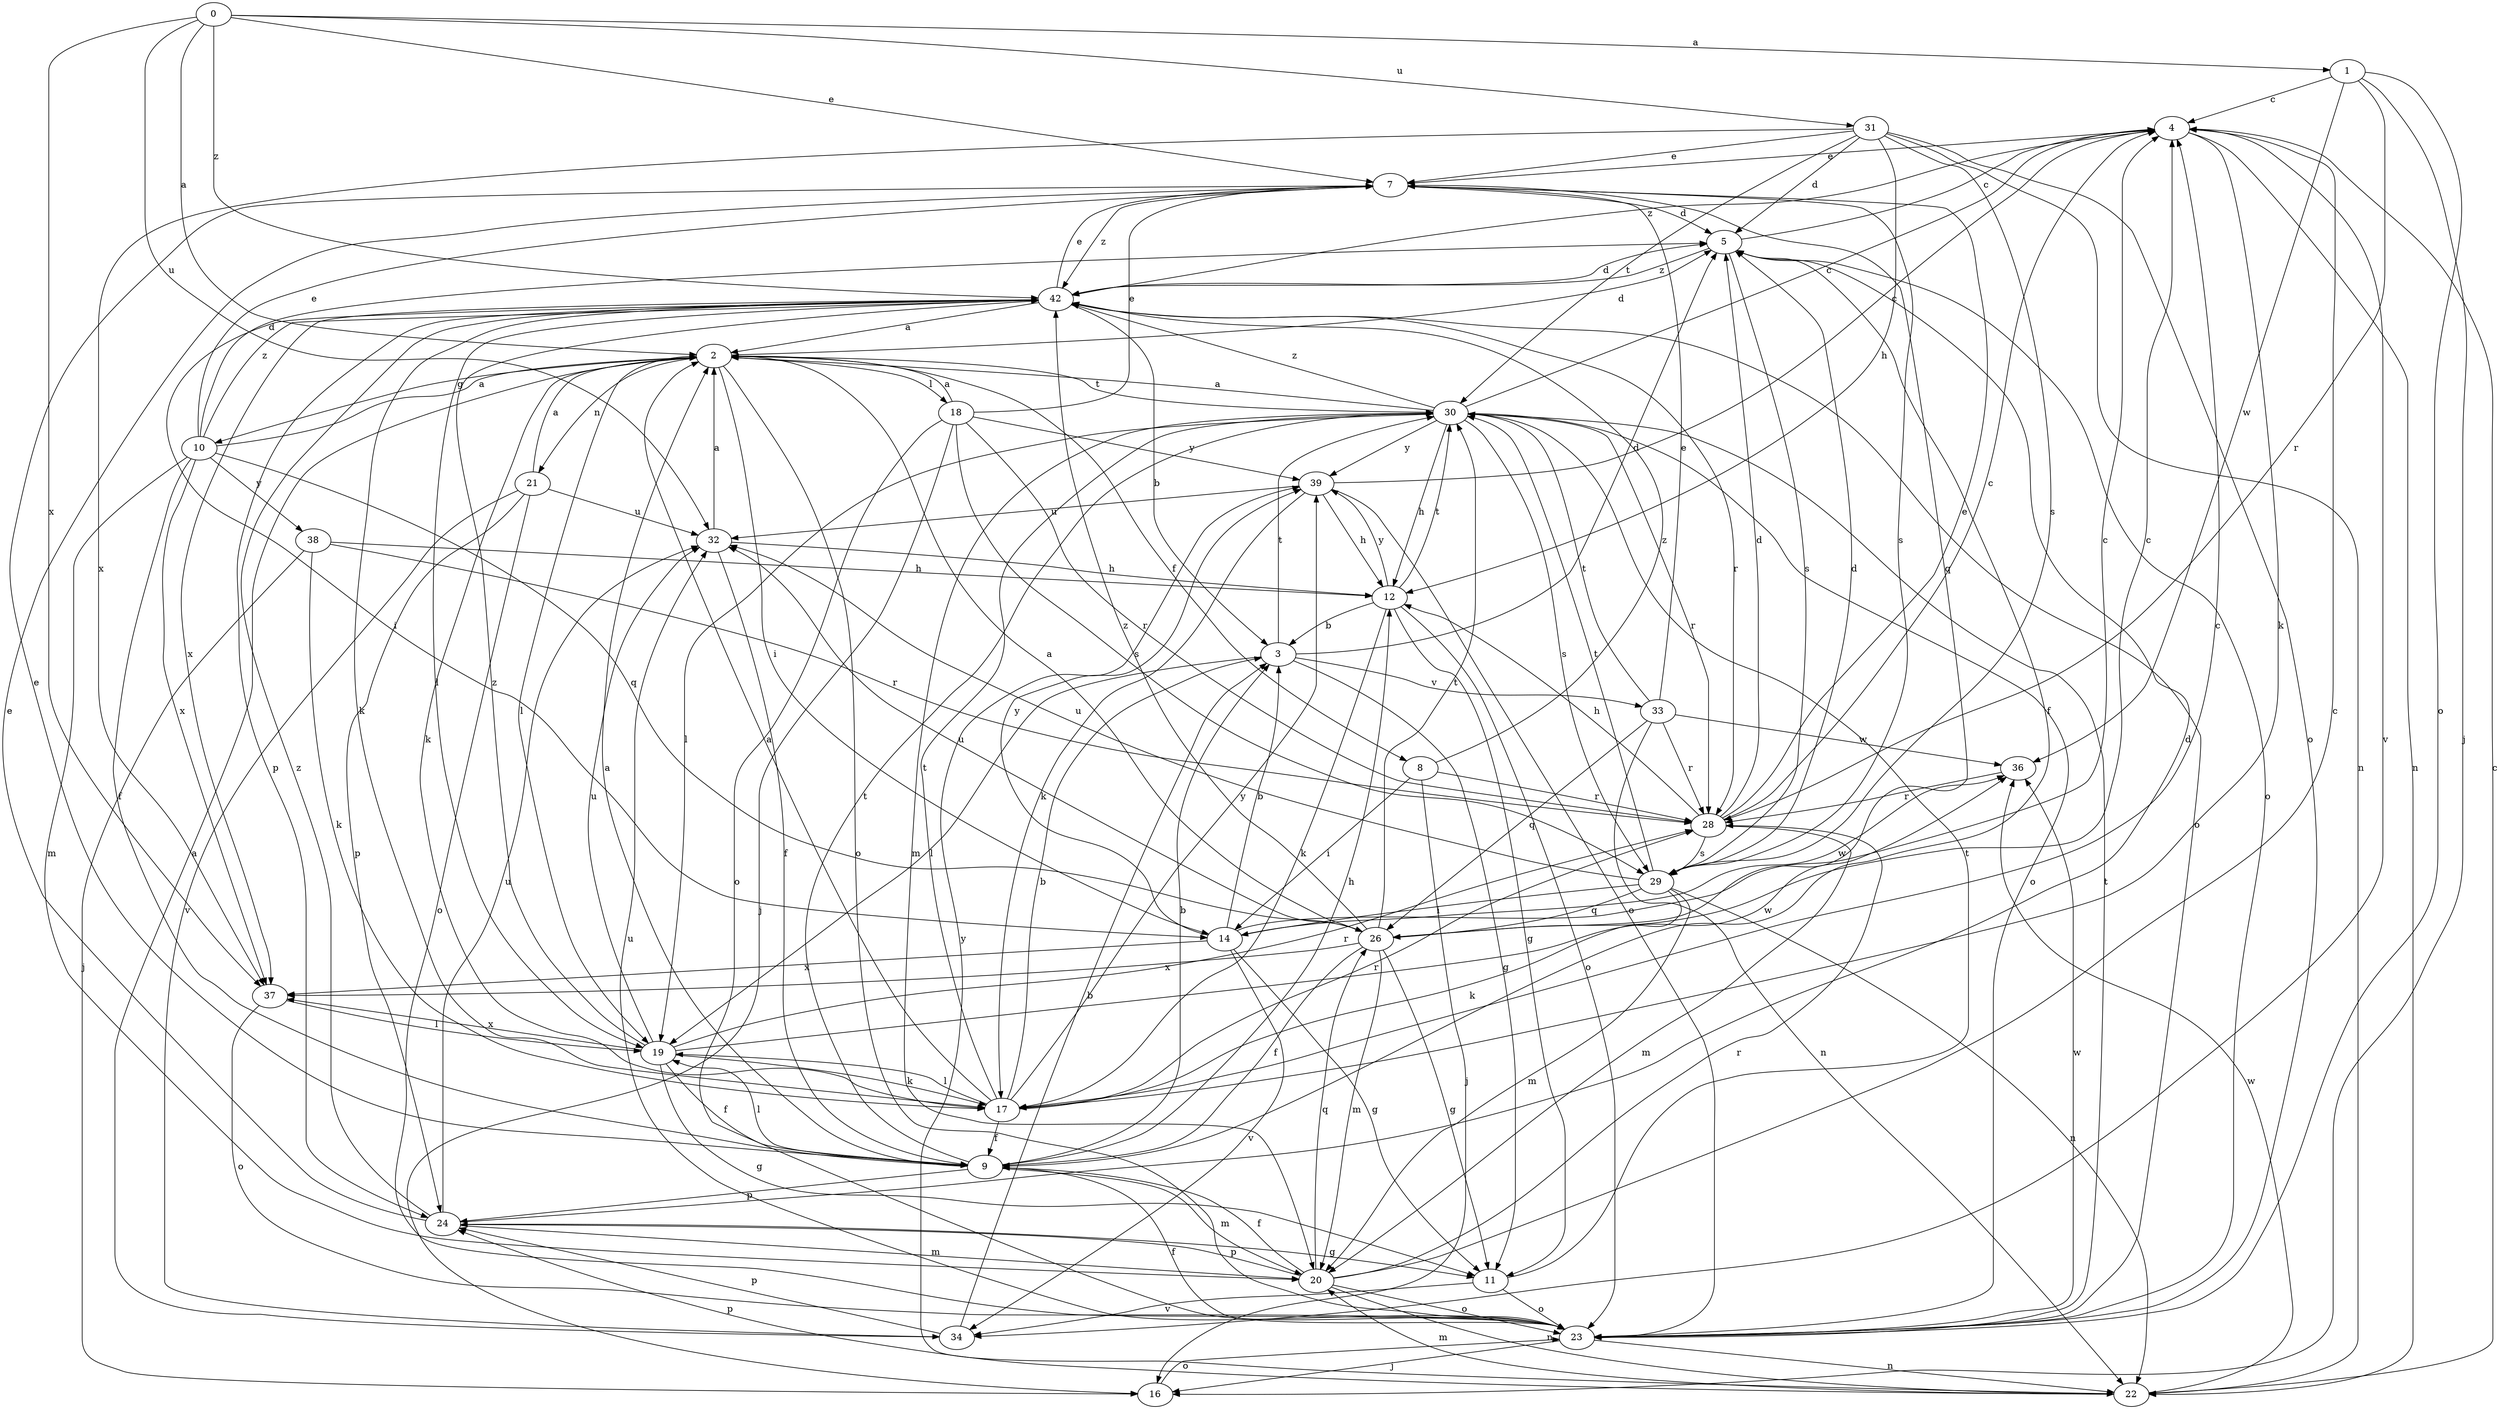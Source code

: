 strict digraph  {
0;
1;
2;
3;
4;
5;
7;
8;
9;
10;
11;
12;
14;
16;
17;
18;
19;
20;
21;
22;
23;
24;
26;
28;
29;
30;
31;
32;
33;
34;
36;
37;
38;
39;
42;
0 -> 1  [label=a];
0 -> 2  [label=a];
0 -> 7  [label=e];
0 -> 31  [label=u];
0 -> 32  [label=u];
0 -> 37  [label=x];
0 -> 42  [label=z];
1 -> 4  [label=c];
1 -> 16  [label=j];
1 -> 23  [label=o];
1 -> 28  [label=r];
1 -> 36  [label=w];
2 -> 5  [label=d];
2 -> 8  [label=f];
2 -> 10  [label=g];
2 -> 14  [label=i];
2 -> 17  [label=k];
2 -> 18  [label=l];
2 -> 19  [label=l];
2 -> 21  [label=n];
2 -> 23  [label=o];
2 -> 30  [label=t];
3 -> 5  [label=d];
3 -> 11  [label=g];
3 -> 19  [label=l];
3 -> 30  [label=t];
3 -> 33  [label=v];
4 -> 7  [label=e];
4 -> 17  [label=k];
4 -> 22  [label=n];
4 -> 34  [label=v];
4 -> 42  [label=z];
5 -> 4  [label=c];
5 -> 9  [label=f];
5 -> 23  [label=o];
5 -> 29  [label=s];
5 -> 42  [label=z];
7 -> 5  [label=d];
7 -> 26  [label=q];
7 -> 29  [label=s];
7 -> 42  [label=z];
8 -> 14  [label=i];
8 -> 16  [label=j];
8 -> 28  [label=r];
8 -> 42  [label=z];
9 -> 2  [label=a];
9 -> 3  [label=b];
9 -> 7  [label=e];
9 -> 12  [label=h];
9 -> 19  [label=l];
9 -> 20  [label=m];
9 -> 24  [label=p];
9 -> 30  [label=t];
10 -> 2  [label=a];
10 -> 5  [label=d];
10 -> 7  [label=e];
10 -> 9  [label=f];
10 -> 20  [label=m];
10 -> 26  [label=q];
10 -> 37  [label=x];
10 -> 38  [label=y];
10 -> 42  [label=z];
11 -> 23  [label=o];
11 -> 30  [label=t];
11 -> 34  [label=v];
12 -> 3  [label=b];
12 -> 11  [label=g];
12 -> 17  [label=k];
12 -> 23  [label=o];
12 -> 30  [label=t];
12 -> 39  [label=y];
14 -> 3  [label=b];
14 -> 4  [label=c];
14 -> 11  [label=g];
14 -> 34  [label=v];
14 -> 36  [label=w];
14 -> 37  [label=x];
14 -> 39  [label=y];
16 -> 23  [label=o];
17 -> 2  [label=a];
17 -> 3  [label=b];
17 -> 4  [label=c];
17 -> 9  [label=f];
17 -> 19  [label=l];
17 -> 28  [label=r];
17 -> 30  [label=t];
17 -> 39  [label=y];
18 -> 2  [label=a];
18 -> 7  [label=e];
18 -> 16  [label=j];
18 -> 23  [label=o];
18 -> 28  [label=r];
18 -> 29  [label=s];
18 -> 39  [label=y];
19 -> 9  [label=f];
19 -> 11  [label=g];
19 -> 17  [label=k];
19 -> 28  [label=r];
19 -> 32  [label=u];
19 -> 36  [label=w];
19 -> 37  [label=x];
19 -> 42  [label=z];
20 -> 4  [label=c];
20 -> 9  [label=f];
20 -> 22  [label=n];
20 -> 23  [label=o];
20 -> 24  [label=p];
20 -> 26  [label=q];
20 -> 28  [label=r];
21 -> 2  [label=a];
21 -> 23  [label=o];
21 -> 24  [label=p];
21 -> 32  [label=u];
21 -> 34  [label=v];
22 -> 4  [label=c];
22 -> 20  [label=m];
22 -> 24  [label=p];
22 -> 36  [label=w];
22 -> 39  [label=y];
23 -> 9  [label=f];
23 -> 16  [label=j];
23 -> 22  [label=n];
23 -> 30  [label=t];
23 -> 32  [label=u];
23 -> 36  [label=w];
24 -> 5  [label=d];
24 -> 7  [label=e];
24 -> 11  [label=g];
24 -> 20  [label=m];
24 -> 32  [label=u];
24 -> 42  [label=z];
26 -> 2  [label=a];
26 -> 4  [label=c];
26 -> 9  [label=f];
26 -> 11  [label=g];
26 -> 20  [label=m];
26 -> 30  [label=t];
26 -> 32  [label=u];
26 -> 37  [label=x];
26 -> 42  [label=z];
28 -> 4  [label=c];
28 -> 5  [label=d];
28 -> 7  [label=e];
28 -> 12  [label=h];
28 -> 20  [label=m];
28 -> 29  [label=s];
29 -> 5  [label=d];
29 -> 14  [label=i];
29 -> 17  [label=k];
29 -> 20  [label=m];
29 -> 22  [label=n];
29 -> 26  [label=q];
29 -> 30  [label=t];
29 -> 32  [label=u];
30 -> 2  [label=a];
30 -> 4  [label=c];
30 -> 12  [label=h];
30 -> 19  [label=l];
30 -> 20  [label=m];
30 -> 23  [label=o];
30 -> 28  [label=r];
30 -> 29  [label=s];
30 -> 39  [label=y];
30 -> 42  [label=z];
31 -> 5  [label=d];
31 -> 7  [label=e];
31 -> 12  [label=h];
31 -> 22  [label=n];
31 -> 23  [label=o];
31 -> 29  [label=s];
31 -> 30  [label=t];
31 -> 37  [label=x];
32 -> 2  [label=a];
32 -> 9  [label=f];
32 -> 12  [label=h];
33 -> 7  [label=e];
33 -> 22  [label=n];
33 -> 26  [label=q];
33 -> 28  [label=r];
33 -> 30  [label=t];
33 -> 36  [label=w];
34 -> 2  [label=a];
34 -> 3  [label=b];
34 -> 24  [label=p];
36 -> 28  [label=r];
37 -> 19  [label=l];
37 -> 23  [label=o];
38 -> 12  [label=h];
38 -> 16  [label=j];
38 -> 17  [label=k];
38 -> 28  [label=r];
39 -> 4  [label=c];
39 -> 12  [label=h];
39 -> 17  [label=k];
39 -> 23  [label=o];
39 -> 32  [label=u];
42 -> 2  [label=a];
42 -> 3  [label=b];
42 -> 5  [label=d];
42 -> 7  [label=e];
42 -> 14  [label=i];
42 -> 17  [label=k];
42 -> 19  [label=l];
42 -> 23  [label=o];
42 -> 24  [label=p];
42 -> 28  [label=r];
42 -> 37  [label=x];
}

